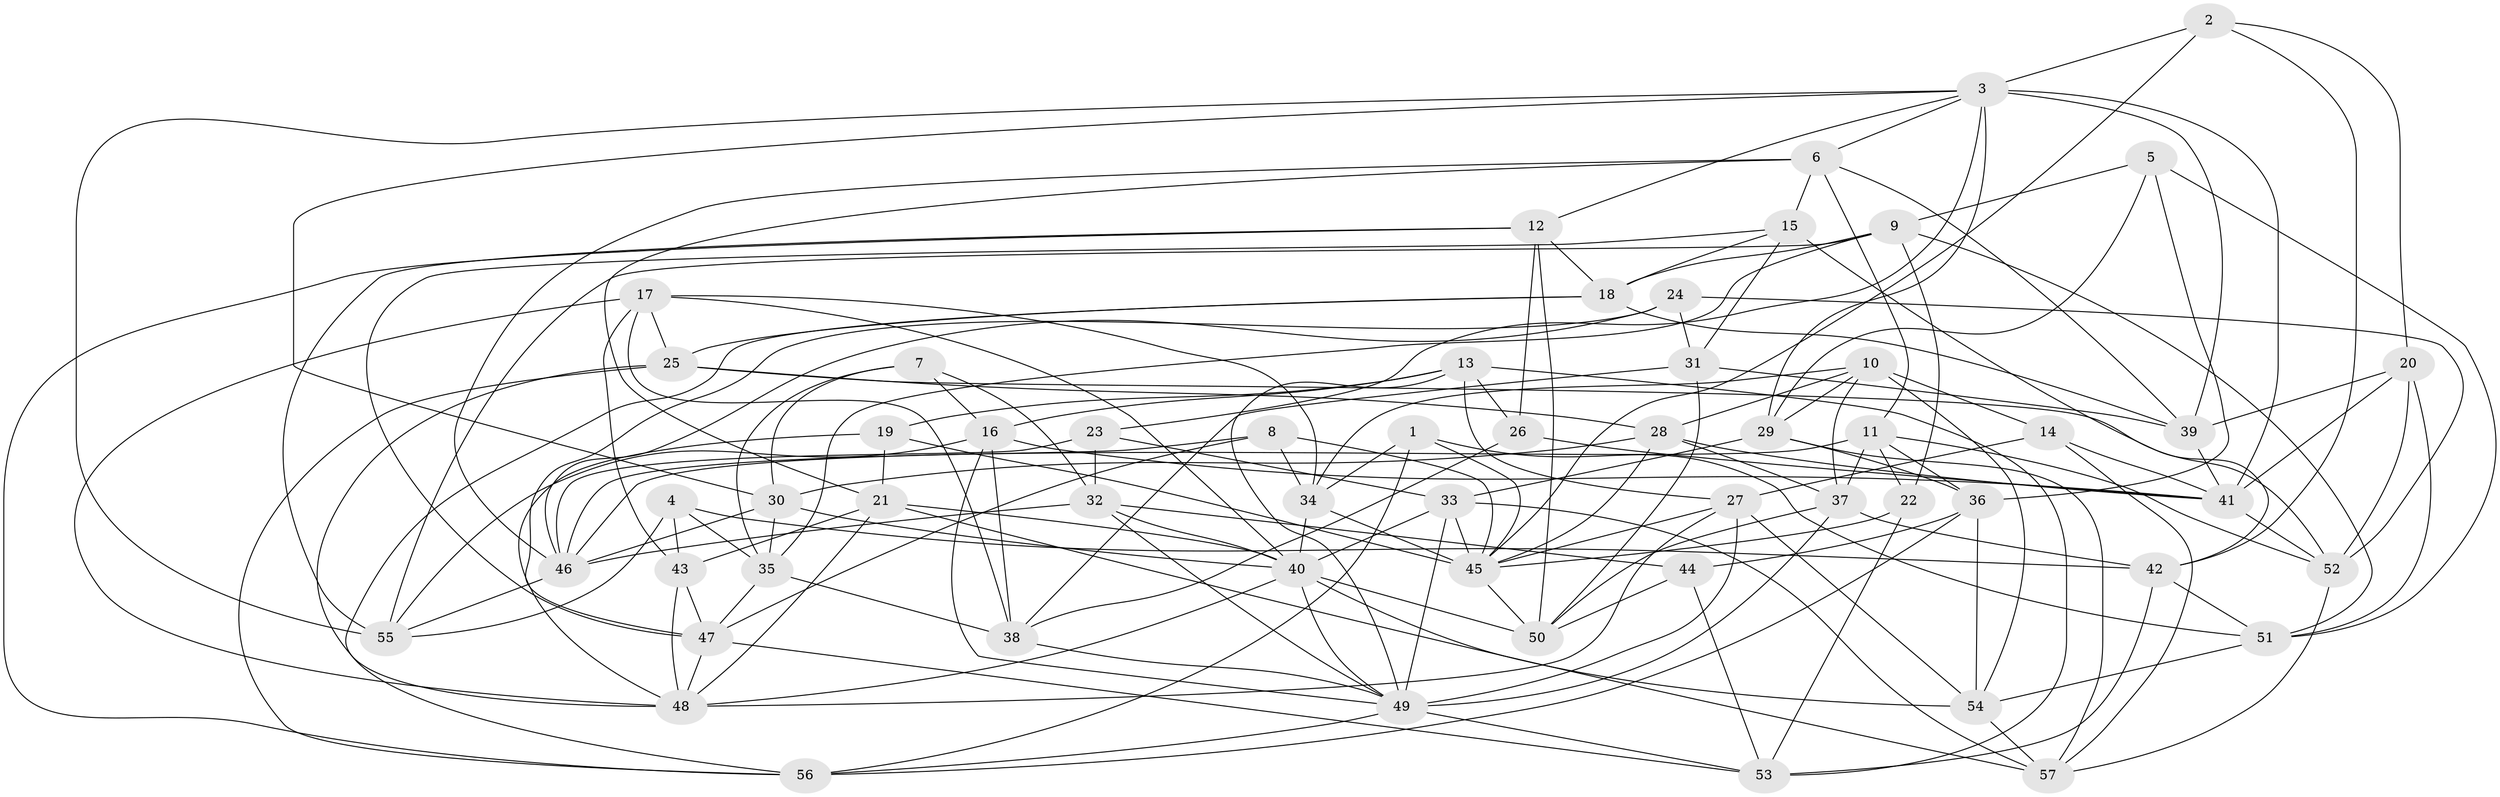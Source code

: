 // original degree distribution, {4: 1.0}
// Generated by graph-tools (version 1.1) at 2025/26/03/09/25 03:26:50]
// undirected, 57 vertices, 167 edges
graph export_dot {
graph [start="1"]
  node [color=gray90,style=filled];
  1;
  2;
  3;
  4;
  5;
  6;
  7;
  8;
  9;
  10;
  11;
  12;
  13;
  14;
  15;
  16;
  17;
  18;
  19;
  20;
  21;
  22;
  23;
  24;
  25;
  26;
  27;
  28;
  29;
  30;
  31;
  32;
  33;
  34;
  35;
  36;
  37;
  38;
  39;
  40;
  41;
  42;
  43;
  44;
  45;
  46;
  47;
  48;
  49;
  50;
  51;
  52;
  53;
  54;
  55;
  56;
  57;
  1 -- 34 [weight=1.0];
  1 -- 45 [weight=1.0];
  1 -- 51 [weight=1.0];
  1 -- 56 [weight=1.0];
  2 -- 3 [weight=1.0];
  2 -- 20 [weight=1.0];
  2 -- 42 [weight=1.0];
  2 -- 45 [weight=1.0];
  3 -- 6 [weight=1.0];
  3 -- 12 [weight=1.0];
  3 -- 23 [weight=1.0];
  3 -- 29 [weight=1.0];
  3 -- 30 [weight=1.0];
  3 -- 39 [weight=1.0];
  3 -- 41 [weight=2.0];
  3 -- 55 [weight=1.0];
  4 -- 35 [weight=1.0];
  4 -- 42 [weight=1.0];
  4 -- 43 [weight=1.0];
  4 -- 55 [weight=1.0];
  5 -- 9 [weight=1.0];
  5 -- 29 [weight=1.0];
  5 -- 36 [weight=1.0];
  5 -- 51 [weight=1.0];
  6 -- 11 [weight=1.0];
  6 -- 15 [weight=1.0];
  6 -- 21 [weight=1.0];
  6 -- 39 [weight=1.0];
  6 -- 46 [weight=1.0];
  7 -- 16 [weight=1.0];
  7 -- 30 [weight=1.0];
  7 -- 32 [weight=1.0];
  7 -- 35 [weight=1.0];
  8 -- 34 [weight=1.0];
  8 -- 45 [weight=1.0];
  8 -- 46 [weight=1.0];
  8 -- 47 [weight=1.0];
  9 -- 18 [weight=1.0];
  9 -- 22 [weight=1.0];
  9 -- 35 [weight=1.0];
  9 -- 51 [weight=1.0];
  9 -- 55 [weight=1.0];
  10 -- 14 [weight=1.0];
  10 -- 28 [weight=1.0];
  10 -- 29 [weight=1.0];
  10 -- 34 [weight=1.0];
  10 -- 37 [weight=1.0];
  10 -- 54 [weight=1.0];
  11 -- 22 [weight=1.0];
  11 -- 36 [weight=1.0];
  11 -- 37 [weight=1.0];
  11 -- 46 [weight=1.0];
  11 -- 52 [weight=1.0];
  12 -- 18 [weight=1.0];
  12 -- 26 [weight=1.0];
  12 -- 50 [weight=1.0];
  12 -- 55 [weight=1.0];
  12 -- 56 [weight=1.0];
  13 -- 16 [weight=1.0];
  13 -- 19 [weight=1.0];
  13 -- 26 [weight=1.0];
  13 -- 27 [weight=1.0];
  13 -- 49 [weight=1.0];
  13 -- 53 [weight=1.0];
  14 -- 27 [weight=1.0];
  14 -- 41 [weight=1.0];
  14 -- 57 [weight=1.0];
  15 -- 18 [weight=1.0];
  15 -- 31 [weight=2.0];
  15 -- 42 [weight=1.0];
  15 -- 47 [weight=1.0];
  16 -- 38 [weight=1.0];
  16 -- 41 [weight=1.0];
  16 -- 49 [weight=1.0];
  16 -- 55 [weight=1.0];
  17 -- 25 [weight=1.0];
  17 -- 34 [weight=1.0];
  17 -- 38 [weight=1.0];
  17 -- 40 [weight=1.0];
  17 -- 43 [weight=1.0];
  17 -- 48 [weight=1.0];
  18 -- 25 [weight=1.0];
  18 -- 39 [weight=1.0];
  18 -- 56 [weight=1.0];
  19 -- 21 [weight=1.0];
  19 -- 45 [weight=1.0];
  19 -- 48 [weight=1.0];
  20 -- 39 [weight=1.0];
  20 -- 41 [weight=2.0];
  20 -- 51 [weight=1.0];
  20 -- 52 [weight=1.0];
  21 -- 40 [weight=1.0];
  21 -- 43 [weight=1.0];
  21 -- 48 [weight=1.0];
  21 -- 57 [weight=1.0];
  22 -- 45 [weight=1.0];
  22 -- 53 [weight=1.0];
  23 -- 32 [weight=1.0];
  23 -- 33 [weight=1.0];
  23 -- 46 [weight=1.0];
  24 -- 31 [weight=1.0];
  24 -- 46 [weight=1.0];
  24 -- 47 [weight=1.0];
  24 -- 52 [weight=1.0];
  25 -- 28 [weight=1.0];
  25 -- 48 [weight=1.0];
  25 -- 52 [weight=1.0];
  25 -- 56 [weight=1.0];
  26 -- 38 [weight=1.0];
  26 -- 41 [weight=1.0];
  27 -- 45 [weight=1.0];
  27 -- 48 [weight=1.0];
  27 -- 49 [weight=1.0];
  27 -- 54 [weight=1.0];
  28 -- 30 [weight=1.0];
  28 -- 37 [weight=1.0];
  28 -- 41 [weight=1.0];
  28 -- 45 [weight=1.0];
  29 -- 33 [weight=1.0];
  29 -- 36 [weight=1.0];
  29 -- 57 [weight=1.0];
  30 -- 35 [weight=1.0];
  30 -- 40 [weight=1.0];
  30 -- 46 [weight=1.0];
  31 -- 38 [weight=1.0];
  31 -- 39 [weight=1.0];
  31 -- 50 [weight=1.0];
  32 -- 40 [weight=1.0];
  32 -- 44 [weight=1.0];
  32 -- 46 [weight=1.0];
  32 -- 49 [weight=1.0];
  33 -- 40 [weight=1.0];
  33 -- 45 [weight=1.0];
  33 -- 49 [weight=1.0];
  33 -- 57 [weight=1.0];
  34 -- 40 [weight=1.0];
  34 -- 45 [weight=1.0];
  35 -- 38 [weight=1.0];
  35 -- 47 [weight=1.0];
  36 -- 44 [weight=1.0];
  36 -- 54 [weight=1.0];
  36 -- 56 [weight=1.0];
  37 -- 42 [weight=1.0];
  37 -- 49 [weight=1.0];
  37 -- 50 [weight=1.0];
  38 -- 49 [weight=1.0];
  39 -- 41 [weight=1.0];
  40 -- 48 [weight=1.0];
  40 -- 49 [weight=1.0];
  40 -- 50 [weight=1.0];
  40 -- 54 [weight=1.0];
  41 -- 52 [weight=1.0];
  42 -- 51 [weight=1.0];
  42 -- 53 [weight=1.0];
  43 -- 47 [weight=2.0];
  43 -- 48 [weight=1.0];
  44 -- 50 [weight=1.0];
  44 -- 53 [weight=1.0];
  45 -- 50 [weight=1.0];
  46 -- 55 [weight=1.0];
  47 -- 48 [weight=1.0];
  47 -- 53 [weight=1.0];
  49 -- 53 [weight=1.0];
  49 -- 56 [weight=1.0];
  51 -- 54 [weight=1.0];
  52 -- 57 [weight=1.0];
  54 -- 57 [weight=1.0];
}
